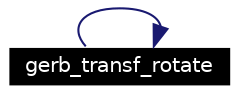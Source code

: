 digraph G
{
  edge [fontname="Helvetica",fontsize=10,labelfontname="Helvetica",labelfontsize=10];
  node [fontname="Helvetica",fontsize=10,shape=record];
  rankdir=LR;
  Node1 [label="gerb_transf_rotate",height=0.2,width=0.4,color="white", fillcolor="black", style="filled" fontcolor="white"];
  Node1 -> Node1 [color="midnightblue",fontsize=10,style="solid",fontname="Helvetica"];
}
